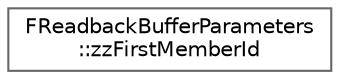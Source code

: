 digraph "Graphical Class Hierarchy"
{
 // INTERACTIVE_SVG=YES
 // LATEX_PDF_SIZE
  bgcolor="transparent";
  edge [fontname=Helvetica,fontsize=10,labelfontname=Helvetica,labelfontsize=10];
  node [fontname=Helvetica,fontsize=10,shape=box,height=0.2,width=0.4];
  rankdir="LR";
  Node0 [id="Node000000",label="FReadbackBufferParameters\l::zzFirstMemberId",height=0.2,width=0.4,color="grey40", fillcolor="white", style="filled",URL="$d6/dc2/structFReadbackBufferParameters_1_1zzFirstMemberId.html",tooltip=" "];
}
